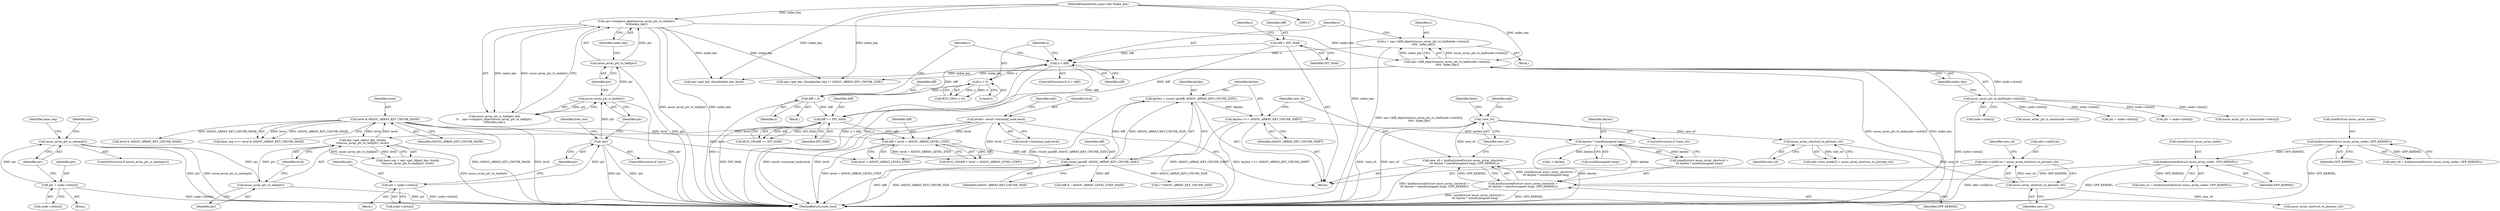digraph "0_linux_ea6789980fdaa610d7eb63602c746bf6ec70cd2b@array" {
"1001081" [label="(Call,edit->set[0].to = assoc_array_shortcut_to_ptr(new_s0))"];
"1001089" [label="(Call,assoc_array_shortcut_to_ptr(new_s0))"];
"1001079" [label="(Call,assoc_array_shortcut_to_ptr(new_s0))"];
"1001069" [label="(Call,!new_s0)"];
"1001057" [label="(Call,new_s0 = kzalloc(sizeof(struct assoc_array_shortcut) +\n\t\t\t keylen * sizeof(unsigned long), GFP_KERNEL))"];
"1001059" [label="(Call,kzalloc(sizeof(struct assoc_array_shortcut) +\n\t\t\t keylen * sizeof(unsigned long), GFP_KERNEL))"];
"1001063" [label="(Call,keylen * sizeof(unsigned long))"];
"1001054" [label="(Call,keylen >>= ASSOC_ARRAY_KEY_CHUNK_SHIFT)"];
"1001049" [label="(Call,keylen = round_up(diff, ASSOC_ARRAY_KEY_CHUNK_SIZE))"];
"1001051" [label="(Call,round_up(diff, ASSOC_ARRAY_KEY_CHUNK_SIZE))"];
"1001044" [label="(Call,diff < level + ASSOC_ARRAY_LEVEL_STEP)"];
"1001040" [label="(Call,diff == INT_MAX)"];
"1001003" [label="(Call,diff = INT_MAX)"];
"1001028" [label="(Call,x < diff)"];
"1001017" [label="(Call,x = ops->diff_objects(assoc_array_ptr_to_leaf(node->slots[i]),\n\t\t\t\t\t  index_key))"];
"1001019" [label="(Call,ops->diff_objects(assoc_array_ptr_to_leaf(node->slots[i]),\n\t\t\t\t\t  index_key))"];
"1001020" [label="(Call,assoc_array_ptr_to_leaf(node->slots[i]))"];
"1000203" [label="(Call,ops->compare_object(assoc_array_ptr_to_leaf(ptr),\n\t\t\t\t\tindex_key))"];
"1000204" [label="(Call,assoc_array_ptr_to_leaf(ptr))"];
"1000201" [label="(Call,assoc_array_ptr_is_leaf(ptr))"];
"1000192" [label="(Call,!ptr)"];
"1000184" [label="(Call,ptr = node->slots[i])"];
"1000120" [label="(MethodParameterIn,const void *index_key)"];
"1001036" [label="(Call,diff = x)"];
"1001033" [label="(Call,x < 0)"];
"1000346" [label="(Call,level & ASSOC_ARRAY_KEY_CHUNK_MASK)"];
"1000340" [label="(Call,ops->get_object_key_chunk(\n\t\t\tassoc_array_ptr_to_leaf(ptr), level))"];
"1000341" [label="(Call,assoc_array_ptr_to_leaf(ptr))"];
"1000324" [label="(Call,assoc_array_ptr_is_meta(ptr))"];
"1000316" [label="(Call,ptr = node->slots[i])"];
"1000149" [label="(Call,level\t= result->terminal_node.level)"];
"1000284" [label="(Call,kzalloc(sizeof(struct assoc_array_node), GFP_KERNEL))"];
"1000265" [label="(Call,kzalloc(sizeof(struct assoc_array_node), GFP_KERNEL))"];
"1001168" [label="(Call,i * ASSOC_ARRAY_KEY_CHUNK_SIZE)"];
"1000339" [label="(Identifier,base_seg)"];
"1001057" [label="(Call,new_s0 = kzalloc(sizeof(struct assoc_array_shortcut) +\n\t\t\t keylen * sizeof(unsigned long), GFP_KERNEL))"];
"1000193" [label="(Identifier,ptr)"];
"1001039" [label="(Call,BUG_ON(diff == INT_MAX))"];
"1001055" [label="(Identifier,keylen)"];
"1000183" [label="(Block,)"];
"1000186" [label="(Call,node->slots[i])"];
"1000285" [label="(Call,sizeof(struct assoc_array_node))"];
"1000287" [label="(Identifier,GFP_KERNEL)"];
"1000265" [label="(Call,kzalloc(sizeof(struct assoc_array_node), GFP_KERNEL))"];
"1001053" [label="(Identifier,ASSOC_ARRAY_KEY_CHUNK_SIZE)"];
"1000330" [label="(Identifier,edit)"];
"1000150" [label="(Identifier,level)"];
"1001026" [label="(Identifier,index_key)"];
"1000318" [label="(Call,node->slots[i])"];
"1000346" [label="(Call,level & ASSOC_ARRAY_KEY_CHUNK_MASK)"];
"1000159" [label="(Identifier,edit)"];
"1000343" [label="(Identifier,level)"];
"1001051" [label="(Call,round_up(diff, ASSOC_ARRAY_KEY_CHUNK_SIZE))"];
"1000263" [label="(Call,new_n0 = kzalloc(sizeof(struct assoc_array_node), GFP_KERNEL))"];
"1001017" [label="(Call,x = ops->diff_objects(assoc_array_ptr_to_leaf(node->slots[i]),\n\t\t\t\t\t  index_key))"];
"1001064" [label="(Identifier,keylen)"];
"1000341" [label="(Call,assoc_array_ptr_to_leaf(ptr))"];
"1001155" [label="(Call,i < keylen)"];
"1000120" [label="(MethodParameterIn,const void *index_key)"];
"1001115" [label="(Call,assoc_array_shortcut_to_ptr(new_s0))"];
"1001033" [label="(Call,x < 0)"];
"1001019" [label="(Call,ops->diff_objects(assoc_array_ptr_to_leaf(node->slots[i]),\n\t\t\t\t\t  index_key))"];
"1000546" [label="(Call,assoc_array_ptr_is_meta(node->slots[i]))"];
"1000205" [label="(Identifier,ptr)"];
"1000202" [label="(Identifier,ptr)"];
"1000201" [label="(Call,assoc_array_ptr_is_leaf(ptr))"];
"1001003" [label="(Call,diff = INT_MAX)"];
"1001049" [label="(Call,keylen = round_up(diff, ASSOC_ARRAY_KEY_CHUNK_SIZE))"];
"1000347" [label="(Identifier,level)"];
"1000192" [label="(Call,!ptr)"];
"1001069" [label="(Call,!new_s0)"];
"1001014" [label="(Identifier,i)"];
"1001089" [label="(Call,assoc_array_shortcut_to_ptr(new_s0))"];
"1001018" [label="(Identifier,x)"];
"1001080" [label="(Identifier,new_s0)"];
"1000315" [label="(Block,)"];
"1001072" [label="(Identifier,false)"];
"1000284" [label="(Call,kzalloc(sizeof(struct assoc_array_node), GFP_KERNEL))"];
"1001041" [label="(Identifier,diff)"];
"1001056" [label="(Identifier,ASSOC_ARRAY_KEY_CHUNK_SHIFT)"];
"1000206" [label="(Identifier,index_key)"];
"1000338" [label="(Call,base_seg = ops->get_object_key_chunk(\n\t\t\tassoc_array_ptr_to_leaf(ptr), level))"];
"1001042" [label="(Identifier,INT_MAX)"];
"1001090" [label="(Identifier,new_s0)"];
"1001043" [label="(Call,BUG_ON(diff < level + ASSOC_ARRAY_LEVEL_STEP))"];
"1001065" [label="(Call,sizeof(unsigned long))"];
"1001081" [label="(Call,edit->set[0].to = assoc_array_shortcut_to_ptr(new_s0))"];
"1001068" [label="(ControlStructure,if (!new_s0))"];
"1001038" [label="(Identifier,x)"];
"1000196" [label="(Identifier,free_slot)"];
"1001251" [label="(MethodReturn,static bool)"];
"1001054" [label="(Call,keylen >>= ASSOC_ARRAY_KEY_CHUNK_SHIFT)"];
"1001034" [label="(Identifier,x)"];
"1000316" [label="(Call,ptr = node->slots[i])"];
"1001070" [label="(Identifier,new_s0)"];
"1001063" [label="(Call,keylen * sizeof(unsigned long))"];
"1001036" [label="(Call,diff = x)"];
"1000344" [label="(Call,base_seg >>= level & ASSOC_ARRAY_KEY_CHUNK_MASK)"];
"1000185" [label="(Identifier,ptr)"];
"1001020" [label="(Call,assoc_array_ptr_to_leaf(node->slots[i]))"];
"1001082" [label="(Call,edit->set[0].to)"];
"1001052" [label="(Identifier,diff)"];
"1000340" [label="(Call,ops->get_object_key_chunk(\n\t\t\tassoc_array_ptr_to_leaf(ptr), level))"];
"1001079" [label="(Call,assoc_array_shortcut_to_ptr(new_s0))"];
"1001037" [label="(Identifier,diff)"];
"1000342" [label="(Identifier,ptr)"];
"1000282" [label="(Call,new_n1 = kzalloc(sizeof(struct assoc_array_node), GFP_KERNEL))"];
"1000122" [label="(Block,)"];
"1001050" [label="(Identifier,keylen)"];
"1000204" [label="(Call,assoc_array_ptr_to_leaf(ptr))"];
"1000184" [label="(Call,ptr = node->slots[i])"];
"1001060" [label="(Call,sizeof(struct assoc_array_shortcut) +\n\t\t\t keylen * sizeof(unsigned long))"];
"1001045" [label="(Identifier,diff)"];
"1000324" [label="(Call,assoc_array_ptr_is_meta(ptr))"];
"1001140" [label="(Call,diff & ~ASSOC_ARRAY_LEVEL_STEP_MASK)"];
"1000191" [label="(ControlStructure,if (!ptr))"];
"1001032" [label="(Call,BUG_ON(x < 0))"];
"1000323" [label="(ControlStructure,if (assoc_array_ptr_is_meta(ptr)))"];
"1000605" [label="(Call,assoc_array_ptr_is_meta(node->slots[i]))"];
"1000149" [label="(Call,level\t= result->terminal_node.level)"];
"1000151" [label="(Call,result->terminal_node.level)"];
"1001233" [label="(Call,ops->get_key_chunk(index_key, level))"];
"1001030" [label="(Identifier,diff)"];
"1000266" [label="(Call,sizeof(struct assoc_array_node))"];
"1001166" [label="(Call,ops->get_key_chunk(index_key, i * ASSOC_ARRAY_KEY_CHUNK_SIZE))"];
"1000268" [label="(Identifier,GFP_KERNEL)"];
"1000203" [label="(Call,ops->compare_object(assoc_array_ptr_to_leaf(ptr),\n\t\t\t\t\tindex_key))"];
"1001029" [label="(Identifier,x)"];
"1000317" [label="(Identifier,ptr)"];
"1000348" [label="(Identifier,ASSOC_ARRAY_KEY_CHUNK_MASK)"];
"1000747" [label="(Call,ptr = node->slots[i])"];
"1001031" [label="(Block,)"];
"1001073" [label="(Call,edit->new_meta[2] = assoc_array_shortcut_to_ptr(new_s0))"];
"1001035" [label="(Literal,0)"];
"1001021" [label="(Call,node->slots[i])"];
"1001028" [label="(Call,x < diff)"];
"1000325" [label="(Identifier,ptr)"];
"1001015" [label="(Block,)"];
"1001076" [label="(Identifier,edit)"];
"1001175" [label="(Call,level & ASSOC_ARRAY_KEY_CHUNK_MASK)"];
"1001044" [label="(Call,diff < level + ASSOC_ARRAY_LEVEL_STEP)"];
"1001093" [label="(Identifier,new_s0)"];
"1001067" [label="(Identifier,GFP_KERNEL)"];
"1001204" [label="(Call,ptr = node->slots[i])"];
"1001058" [label="(Identifier,new_s0)"];
"1001046" [label="(Call,level + ASSOC_ARRAY_LEVEL_STEP)"];
"1001059" [label="(Call,kzalloc(sizeof(struct assoc_array_shortcut) +\n\t\t\t keylen * sizeof(unsigned long), GFP_KERNEL))"];
"1001040" [label="(Call,diff == INT_MAX)"];
"1001005" [label="(Identifier,INT_MAX)"];
"1001004" [label="(Identifier,diff)"];
"1001027" [label="(ControlStructure,if (x < diff))"];
"1001008" [label="(Identifier,i)"];
"1000200" [label="(Call,assoc_array_ptr_is_leaf(ptr) &&\n\t\t    ops->compare_object(assoc_array_ptr_to_leaf(ptr),\n\t\t\t\t\tindex_key))"];
"1001081" -> "1000122"  [label="AST: "];
"1001081" -> "1001089"  [label="CFG: "];
"1001082" -> "1001081"  [label="AST: "];
"1001089" -> "1001081"  [label="AST: "];
"1001093" -> "1001081"  [label="CFG: "];
"1001081" -> "1001251"  [label="DDG: edit->set[0].to"];
"1001089" -> "1001081"  [label="DDG: new_s0"];
"1001089" -> "1001090"  [label="CFG: "];
"1001090" -> "1001089"  [label="AST: "];
"1001079" -> "1001089"  [label="DDG: new_s0"];
"1001089" -> "1001115"  [label="DDG: new_s0"];
"1001079" -> "1001073"  [label="AST: "];
"1001079" -> "1001080"  [label="CFG: "];
"1001080" -> "1001079"  [label="AST: "];
"1001073" -> "1001079"  [label="CFG: "];
"1001079" -> "1001073"  [label="DDG: new_s0"];
"1001069" -> "1001079"  [label="DDG: new_s0"];
"1001069" -> "1001068"  [label="AST: "];
"1001069" -> "1001070"  [label="CFG: "];
"1001070" -> "1001069"  [label="AST: "];
"1001072" -> "1001069"  [label="CFG: "];
"1001076" -> "1001069"  [label="CFG: "];
"1001069" -> "1001251"  [label="DDG: !new_s0"];
"1001069" -> "1001251"  [label="DDG: new_s0"];
"1001057" -> "1001069"  [label="DDG: new_s0"];
"1001057" -> "1000122"  [label="AST: "];
"1001057" -> "1001059"  [label="CFG: "];
"1001058" -> "1001057"  [label="AST: "];
"1001059" -> "1001057"  [label="AST: "];
"1001070" -> "1001057"  [label="CFG: "];
"1001057" -> "1001251"  [label="DDG: kzalloc(sizeof(struct assoc_array_shortcut) +\n\t\t\t keylen * sizeof(unsigned long), GFP_KERNEL)"];
"1001059" -> "1001057"  [label="DDG: sizeof(struct assoc_array_shortcut) +\n\t\t\t keylen * sizeof(unsigned long)"];
"1001059" -> "1001057"  [label="DDG: GFP_KERNEL"];
"1001059" -> "1001067"  [label="CFG: "];
"1001060" -> "1001059"  [label="AST: "];
"1001067" -> "1001059"  [label="AST: "];
"1001059" -> "1001251"  [label="DDG: sizeof(struct assoc_array_shortcut) +\n\t\t\t keylen * sizeof(unsigned long)"];
"1001059" -> "1001251"  [label="DDG: GFP_KERNEL"];
"1001063" -> "1001059"  [label="DDG: keylen"];
"1000284" -> "1001059"  [label="DDG: GFP_KERNEL"];
"1001063" -> "1001060"  [label="AST: "];
"1001063" -> "1001065"  [label="CFG: "];
"1001064" -> "1001063"  [label="AST: "];
"1001065" -> "1001063"  [label="AST: "];
"1001060" -> "1001063"  [label="CFG: "];
"1001063" -> "1001251"  [label="DDG: keylen"];
"1001063" -> "1001060"  [label="DDG: keylen"];
"1001054" -> "1001063"  [label="DDG: keylen"];
"1001063" -> "1001155"  [label="DDG: keylen"];
"1001054" -> "1000122"  [label="AST: "];
"1001054" -> "1001056"  [label="CFG: "];
"1001055" -> "1001054"  [label="AST: "];
"1001056" -> "1001054"  [label="AST: "];
"1001058" -> "1001054"  [label="CFG: "];
"1001054" -> "1001251"  [label="DDG: ASSOC_ARRAY_KEY_CHUNK_SHIFT"];
"1001054" -> "1001251"  [label="DDG: keylen >>= ASSOC_ARRAY_KEY_CHUNK_SHIFT"];
"1001049" -> "1001054"  [label="DDG: keylen"];
"1001049" -> "1000122"  [label="AST: "];
"1001049" -> "1001051"  [label="CFG: "];
"1001050" -> "1001049"  [label="AST: "];
"1001051" -> "1001049"  [label="AST: "];
"1001055" -> "1001049"  [label="CFG: "];
"1001049" -> "1001251"  [label="DDG: round_up(diff, ASSOC_ARRAY_KEY_CHUNK_SIZE)"];
"1001051" -> "1001049"  [label="DDG: diff"];
"1001051" -> "1001049"  [label="DDG: ASSOC_ARRAY_KEY_CHUNK_SIZE"];
"1001051" -> "1001053"  [label="CFG: "];
"1001052" -> "1001051"  [label="AST: "];
"1001053" -> "1001051"  [label="AST: "];
"1001051" -> "1001251"  [label="DDG: diff"];
"1001051" -> "1001251"  [label="DDG: ASSOC_ARRAY_KEY_CHUNK_SIZE"];
"1001044" -> "1001051"  [label="DDG: diff"];
"1001051" -> "1001140"  [label="DDG: diff"];
"1001051" -> "1001168"  [label="DDG: ASSOC_ARRAY_KEY_CHUNK_SIZE"];
"1001044" -> "1001043"  [label="AST: "];
"1001044" -> "1001046"  [label="CFG: "];
"1001045" -> "1001044"  [label="AST: "];
"1001046" -> "1001044"  [label="AST: "];
"1001043" -> "1001044"  [label="CFG: "];
"1001044" -> "1001251"  [label="DDG: level + ASSOC_ARRAY_LEVEL_STEP"];
"1001044" -> "1001043"  [label="DDG: diff"];
"1001044" -> "1001043"  [label="DDG: level + ASSOC_ARRAY_LEVEL_STEP"];
"1001040" -> "1001044"  [label="DDG: diff"];
"1000346" -> "1001044"  [label="DDG: level"];
"1000149" -> "1001044"  [label="DDG: level"];
"1001040" -> "1001039"  [label="AST: "];
"1001040" -> "1001042"  [label="CFG: "];
"1001041" -> "1001040"  [label="AST: "];
"1001042" -> "1001040"  [label="AST: "];
"1001039" -> "1001040"  [label="CFG: "];
"1001040" -> "1001251"  [label="DDG: INT_MAX"];
"1001040" -> "1001039"  [label="DDG: diff"];
"1001040" -> "1001039"  [label="DDG: INT_MAX"];
"1001003" -> "1001040"  [label="DDG: diff"];
"1001028" -> "1001040"  [label="DDG: diff"];
"1001036" -> "1001040"  [label="DDG: diff"];
"1001003" -> "1000122"  [label="AST: "];
"1001003" -> "1001005"  [label="CFG: "];
"1001004" -> "1001003"  [label="AST: "];
"1001005" -> "1001003"  [label="AST: "];
"1001008" -> "1001003"  [label="CFG: "];
"1001003" -> "1001028"  [label="DDG: diff"];
"1001028" -> "1001027"  [label="AST: "];
"1001028" -> "1001030"  [label="CFG: "];
"1001029" -> "1001028"  [label="AST: "];
"1001030" -> "1001028"  [label="AST: "];
"1001034" -> "1001028"  [label="CFG: "];
"1001014" -> "1001028"  [label="CFG: "];
"1001028" -> "1001251"  [label="DDG: x < diff"];
"1001028" -> "1001251"  [label="DDG: x"];
"1001017" -> "1001028"  [label="DDG: x"];
"1001036" -> "1001028"  [label="DDG: diff"];
"1001028" -> "1001033"  [label="DDG: x"];
"1001017" -> "1001015"  [label="AST: "];
"1001017" -> "1001019"  [label="CFG: "];
"1001018" -> "1001017"  [label="AST: "];
"1001019" -> "1001017"  [label="AST: "];
"1001029" -> "1001017"  [label="CFG: "];
"1001017" -> "1001251"  [label="DDG: ops->diff_objects(assoc_array_ptr_to_leaf(node->slots[i]),\n\t\t\t\t\t  index_key)"];
"1001019" -> "1001017"  [label="DDG: assoc_array_ptr_to_leaf(node->slots[i])"];
"1001019" -> "1001017"  [label="DDG: index_key"];
"1001019" -> "1001026"  [label="CFG: "];
"1001020" -> "1001019"  [label="AST: "];
"1001026" -> "1001019"  [label="AST: "];
"1001019" -> "1001251"  [label="DDG: index_key"];
"1001019" -> "1001251"  [label="DDG: assoc_array_ptr_to_leaf(node->slots[i])"];
"1001020" -> "1001019"  [label="DDG: node->slots[i]"];
"1000203" -> "1001019"  [label="DDG: index_key"];
"1000120" -> "1001019"  [label="DDG: index_key"];
"1001019" -> "1001166"  [label="DDG: index_key"];
"1001019" -> "1001233"  [label="DDG: index_key"];
"1001020" -> "1001021"  [label="CFG: "];
"1001021" -> "1001020"  [label="AST: "];
"1001026" -> "1001020"  [label="CFG: "];
"1001020" -> "1001251"  [label="DDG: node->slots[i]"];
"1001020" -> "1000546"  [label="DDG: node->slots[i]"];
"1001020" -> "1000605"  [label="DDG: node->slots[i]"];
"1001020" -> "1000747"  [label="DDG: node->slots[i]"];
"1001020" -> "1001204"  [label="DDG: node->slots[i]"];
"1000203" -> "1000200"  [label="AST: "];
"1000203" -> "1000206"  [label="CFG: "];
"1000204" -> "1000203"  [label="AST: "];
"1000206" -> "1000203"  [label="AST: "];
"1000200" -> "1000203"  [label="CFG: "];
"1000203" -> "1001251"  [label="DDG: index_key"];
"1000203" -> "1001251"  [label="DDG: assoc_array_ptr_to_leaf(ptr)"];
"1000203" -> "1000200"  [label="DDG: assoc_array_ptr_to_leaf(ptr)"];
"1000203" -> "1000200"  [label="DDG: index_key"];
"1000204" -> "1000203"  [label="DDG: ptr"];
"1000120" -> "1000203"  [label="DDG: index_key"];
"1000203" -> "1001166"  [label="DDG: index_key"];
"1000203" -> "1001233"  [label="DDG: index_key"];
"1000204" -> "1000205"  [label="CFG: "];
"1000205" -> "1000204"  [label="AST: "];
"1000206" -> "1000204"  [label="CFG: "];
"1000204" -> "1001251"  [label="DDG: ptr"];
"1000201" -> "1000204"  [label="DDG: ptr"];
"1000201" -> "1000200"  [label="AST: "];
"1000201" -> "1000202"  [label="CFG: "];
"1000202" -> "1000201"  [label="AST: "];
"1000205" -> "1000201"  [label="CFG: "];
"1000200" -> "1000201"  [label="CFG: "];
"1000201" -> "1001251"  [label="DDG: ptr"];
"1000201" -> "1000200"  [label="DDG: ptr"];
"1000192" -> "1000201"  [label="DDG: ptr"];
"1000192" -> "1000191"  [label="AST: "];
"1000192" -> "1000193"  [label="CFG: "];
"1000193" -> "1000192"  [label="AST: "];
"1000196" -> "1000192"  [label="CFG: "];
"1000202" -> "1000192"  [label="CFG: "];
"1000192" -> "1001251"  [label="DDG: ptr"];
"1000192" -> "1001251"  [label="DDG: !ptr"];
"1000184" -> "1000192"  [label="DDG: ptr"];
"1000184" -> "1000183"  [label="AST: "];
"1000184" -> "1000186"  [label="CFG: "];
"1000185" -> "1000184"  [label="AST: "];
"1000186" -> "1000184"  [label="AST: "];
"1000193" -> "1000184"  [label="CFG: "];
"1000184" -> "1001251"  [label="DDG: node->slots[i]"];
"1000120" -> "1000117"  [label="AST: "];
"1000120" -> "1001251"  [label="DDG: index_key"];
"1000120" -> "1001166"  [label="DDG: index_key"];
"1000120" -> "1001233"  [label="DDG: index_key"];
"1001036" -> "1001031"  [label="AST: "];
"1001036" -> "1001038"  [label="CFG: "];
"1001037" -> "1001036"  [label="AST: "];
"1001038" -> "1001036"  [label="AST: "];
"1001014" -> "1001036"  [label="CFG: "];
"1001036" -> "1001251"  [label="DDG: x"];
"1001033" -> "1001036"  [label="DDG: x"];
"1001033" -> "1001032"  [label="AST: "];
"1001033" -> "1001035"  [label="CFG: "];
"1001034" -> "1001033"  [label="AST: "];
"1001035" -> "1001033"  [label="AST: "];
"1001032" -> "1001033"  [label="CFG: "];
"1001033" -> "1001032"  [label="DDG: x"];
"1001033" -> "1001032"  [label="DDG: 0"];
"1000346" -> "1000344"  [label="AST: "];
"1000346" -> "1000348"  [label="CFG: "];
"1000347" -> "1000346"  [label="AST: "];
"1000348" -> "1000346"  [label="AST: "];
"1000344" -> "1000346"  [label="CFG: "];
"1000346" -> "1001251"  [label="DDG: ASSOC_ARRAY_KEY_CHUNK_MASK"];
"1000346" -> "1001251"  [label="DDG: level"];
"1000346" -> "1000340"  [label="DDG: level"];
"1000346" -> "1000344"  [label="DDG: level"];
"1000346" -> "1000344"  [label="DDG: ASSOC_ARRAY_KEY_CHUNK_MASK"];
"1000340" -> "1000346"  [label="DDG: level"];
"1000346" -> "1001046"  [label="DDG: level"];
"1000346" -> "1001175"  [label="DDG: ASSOC_ARRAY_KEY_CHUNK_MASK"];
"1000340" -> "1000338"  [label="AST: "];
"1000340" -> "1000343"  [label="CFG: "];
"1000341" -> "1000340"  [label="AST: "];
"1000343" -> "1000340"  [label="AST: "];
"1000338" -> "1000340"  [label="CFG: "];
"1000340" -> "1001251"  [label="DDG: assoc_array_ptr_to_leaf(ptr)"];
"1000340" -> "1000338"  [label="DDG: assoc_array_ptr_to_leaf(ptr)"];
"1000340" -> "1000338"  [label="DDG: level"];
"1000341" -> "1000340"  [label="DDG: ptr"];
"1000149" -> "1000340"  [label="DDG: level"];
"1000341" -> "1000342"  [label="CFG: "];
"1000342" -> "1000341"  [label="AST: "];
"1000343" -> "1000341"  [label="CFG: "];
"1000341" -> "1001251"  [label="DDG: ptr"];
"1000324" -> "1000341"  [label="DDG: ptr"];
"1000324" -> "1000323"  [label="AST: "];
"1000324" -> "1000325"  [label="CFG: "];
"1000325" -> "1000324"  [label="AST: "];
"1000330" -> "1000324"  [label="CFG: "];
"1000339" -> "1000324"  [label="CFG: "];
"1000324" -> "1001251"  [label="DDG: assoc_array_ptr_is_meta(ptr)"];
"1000324" -> "1001251"  [label="DDG: ptr"];
"1000316" -> "1000324"  [label="DDG: ptr"];
"1000316" -> "1000315"  [label="AST: "];
"1000316" -> "1000318"  [label="CFG: "];
"1000317" -> "1000316"  [label="AST: "];
"1000318" -> "1000316"  [label="AST: "];
"1000325" -> "1000316"  [label="CFG: "];
"1000316" -> "1001251"  [label="DDG: node->slots[i]"];
"1000149" -> "1000122"  [label="AST: "];
"1000149" -> "1000151"  [label="CFG: "];
"1000150" -> "1000149"  [label="AST: "];
"1000151" -> "1000149"  [label="AST: "];
"1000159" -> "1000149"  [label="CFG: "];
"1000149" -> "1001251"  [label="DDG: result->terminal_node.level"];
"1000149" -> "1001251"  [label="DDG: level"];
"1000149" -> "1001046"  [label="DDG: level"];
"1000284" -> "1000282"  [label="AST: "];
"1000284" -> "1000287"  [label="CFG: "];
"1000285" -> "1000284"  [label="AST: "];
"1000287" -> "1000284"  [label="AST: "];
"1000282" -> "1000284"  [label="CFG: "];
"1000284" -> "1001251"  [label="DDG: GFP_KERNEL"];
"1000284" -> "1000282"  [label="DDG: GFP_KERNEL"];
"1000265" -> "1000284"  [label="DDG: GFP_KERNEL"];
"1000265" -> "1000263"  [label="AST: "];
"1000265" -> "1000268"  [label="CFG: "];
"1000266" -> "1000265"  [label="AST: "];
"1000268" -> "1000265"  [label="AST: "];
"1000263" -> "1000265"  [label="CFG: "];
"1000265" -> "1001251"  [label="DDG: GFP_KERNEL"];
"1000265" -> "1000263"  [label="DDG: GFP_KERNEL"];
}
